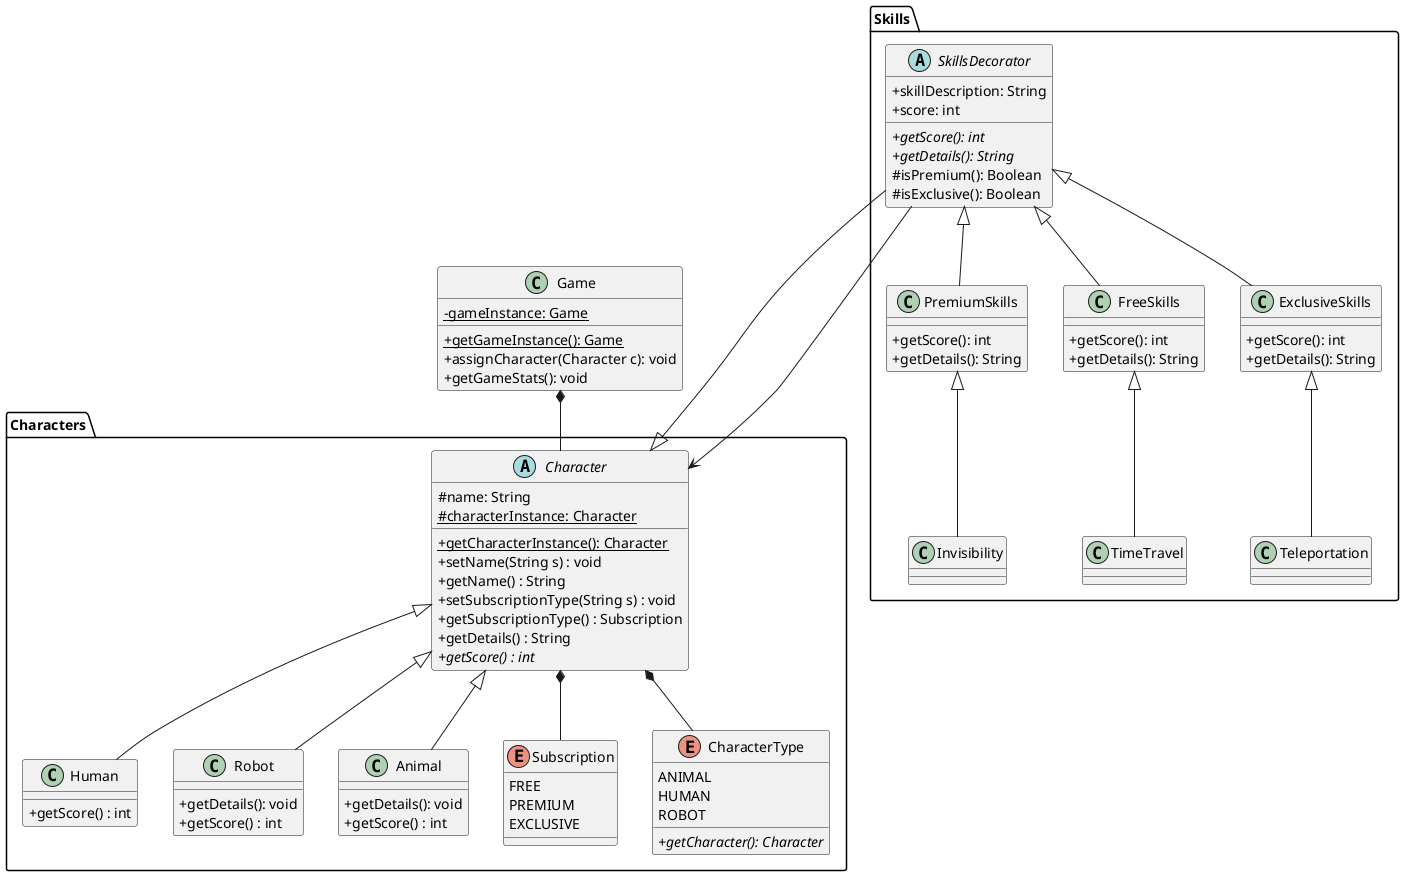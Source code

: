 @startuml
skinParam classAttributeIconSize 0

class Game{
{static} -gameInstance: Game
{static} +getGameInstance(): Game
+assignCharacter(Character c): void
+getGameStats(): void

}

Game *-- Characters.Character

abstract class Characters.Character{
    #name: String
    {static} #characterInstance: Character

    {static} +getCharacterInstance(): Character
    +setName(String s) : void
    +getName() : String
    +setSubscriptionType(String s) : void
    +getSubscriptionType() : Subscription
    +getDetails() : String
    {abstract} +getScore() : int
}


abstract class Skills.SkillsDecorator{
    +skillDescription: String
    +score: int

    +{abstract} getScore(): int
    +{abstract} getDetails(): String
    #isPremium(): Boolean
    #isExclusive(): Boolean
}

class Skills.PremiumSkills{
    + getScore(): int
    +getDetails(): String
}

class Skills.FreeSkills{
    + getScore(): int
    +getDetails(): String
}

class Skills.ExclusiveSkills{
    + getScore(): int
    +getDetails(): String
}

Characters.Character <|-- Skills.SkillsDecorator
Skills.SkillsDecorator ---> Characters.Character

class Characters.Human{
    + getScore() : int
}

class Characters.Robot{
    + getDetails(): void
    + getScore() : int
}

class Characters.Animal{
    + getDetails(): void
    + getScore() : int
}

enum Characters.Subscription{
FREE
PREMIUM
EXCLUSIVE
}
enum Characters.CharacterType{
ANIMAL
HUMAN
ROBOT
{abstract} +getCharacter(): Character
}

Characters.Character *-- Characters.Subscription
Characters.Character *-- Characters.CharacterType


Characters.Character <|-- Characters.Human
Characters.Character <|-- Characters.Robot
Characters.Character <|-- Characters.Animal

Skills.SkillsDecorator <|-- Skills.PremiumSkills
Skills.SkillsDecorator <|-- Skills.ExclusiveSkills
Skills.SkillsDecorator <|-- Skills.FreeSkills

Skills.ExclusiveSkills <|-- Skills.Teleportation
Skills.FreeSkills <|-- Skills.TimeTravel
Skills.PremiumSkills <|-- Skills.Invisibility



@enduml
